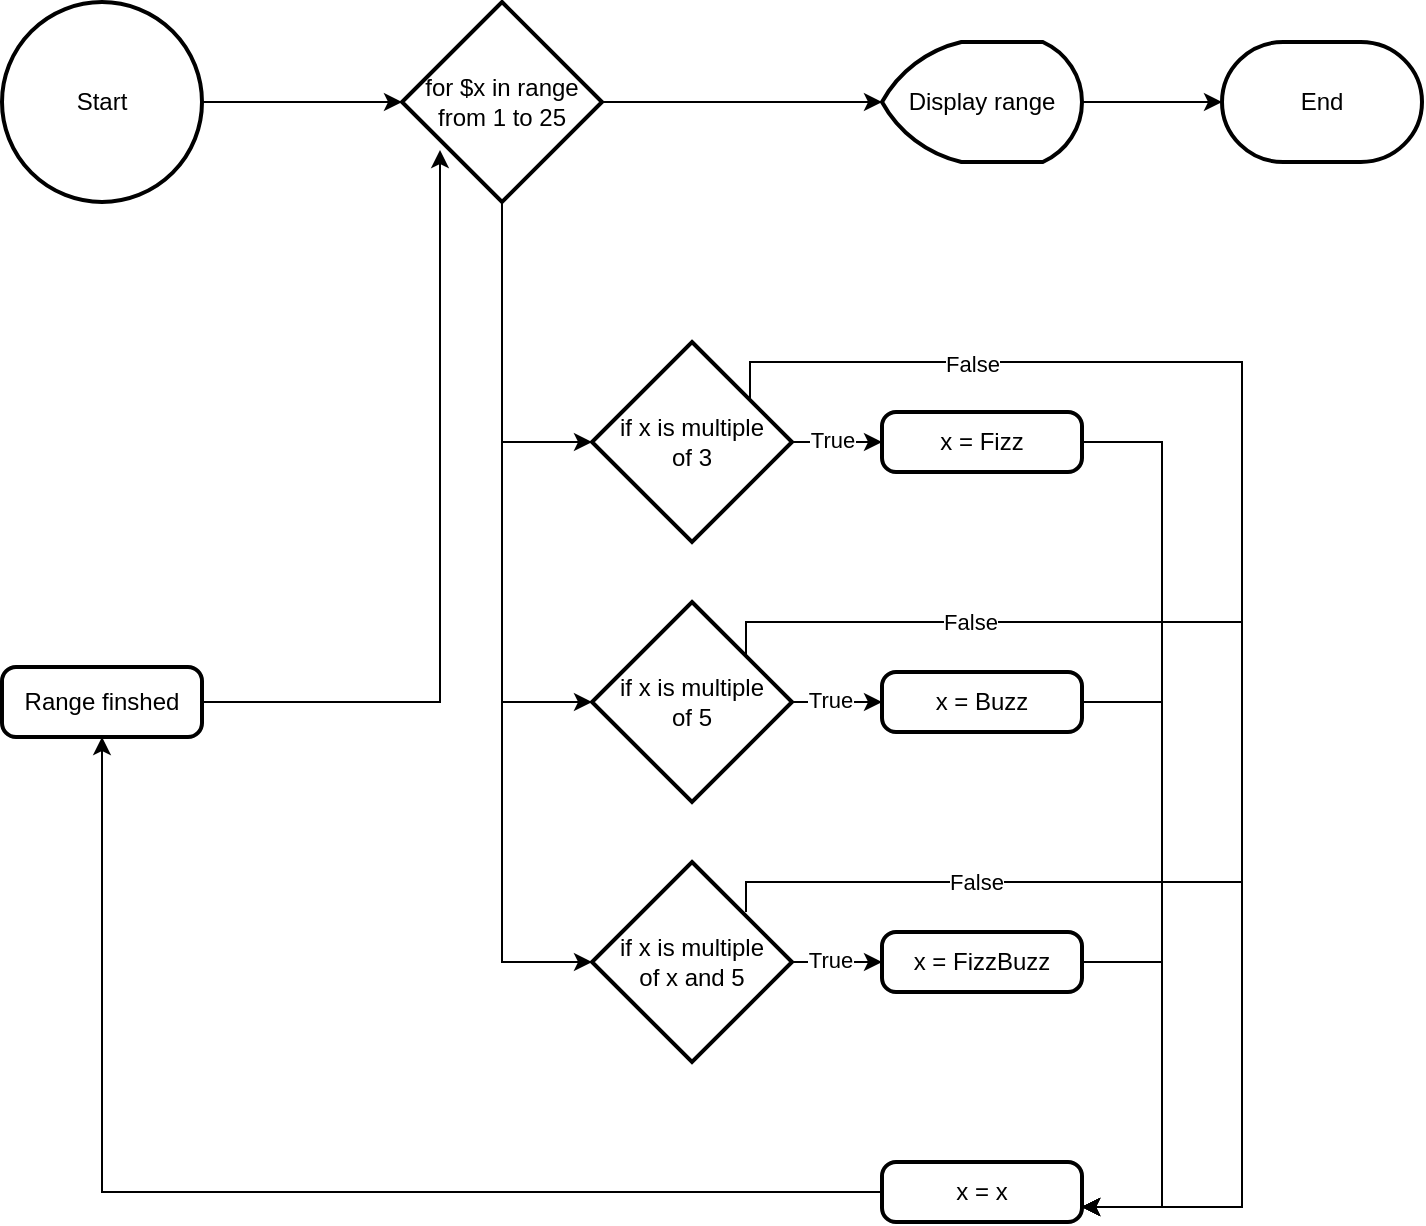 <mxfile version="27.0.2">
  <diagram name="FizzBuzz" id="mRIKIxxXb86oZaP6D3W_">
    <mxGraphModel dx="1426" dy="785" grid="1" gridSize="10" guides="1" tooltips="1" connect="1" arrows="1" fold="1" page="1" pageScale="1" pageWidth="850" pageHeight="1100" math="0" shadow="0">
      <root>
        <mxCell id="0" />
        <mxCell id="1" parent="0" />
        <mxCell id="XidhMjpW73RZRRt6eJGl-1" value="Start" style="strokeWidth=2;html=1;shape=mxgraph.flowchart.start_2;whiteSpace=wrap;" vertex="1" parent="1">
          <mxGeometry x="80" y="40" width="100" height="100" as="geometry" />
        </mxCell>
        <mxCell id="XidhMjpW73RZRRt6eJGl-2" value="for $x in range&lt;div&gt;from 1 to 25&lt;/div&gt;" style="strokeWidth=2;html=1;shape=mxgraph.flowchart.decision;whiteSpace=wrap;" vertex="1" parent="1">
          <mxGeometry x="280" y="40" width="100" height="100" as="geometry" />
        </mxCell>
        <mxCell id="XidhMjpW73RZRRt6eJGl-17" style="edgeStyle=orthogonalEdgeStyle;rounded=0;orthogonalLoop=1;jettySize=auto;html=1;" edge="1" parent="1" source="XidhMjpW73RZRRt6eJGl-3" target="XidhMjpW73RZRRt6eJGl-6">
          <mxGeometry relative="1" as="geometry" />
        </mxCell>
        <mxCell id="XidhMjpW73RZRRt6eJGl-33" value="True" style="edgeLabel;html=1;align=center;verticalAlign=middle;resizable=0;points=[];" vertex="1" connectable="0" parent="XidhMjpW73RZRRt6eJGl-17">
          <mxGeometry x="-0.111" y="1" relative="1" as="geometry">
            <mxPoint as="offset" />
          </mxGeometry>
        </mxCell>
        <mxCell id="XidhMjpW73RZRRt6eJGl-25" style="edgeStyle=orthogonalEdgeStyle;rounded=0;orthogonalLoop=1;jettySize=auto;html=1;entryX=1;entryY=0.75;entryDx=0;entryDy=0;exitX=0.79;exitY=0.31;exitDx=0;exitDy=0;exitPerimeter=0;" edge="1" parent="1" source="XidhMjpW73RZRRt6eJGl-3" target="XidhMjpW73RZRRt6eJGl-9">
          <mxGeometry relative="1" as="geometry">
            <Array as="points">
              <mxPoint x="454" y="220" />
              <mxPoint x="700" y="220" />
              <mxPoint x="700" y="643" />
            </Array>
          </mxGeometry>
        </mxCell>
        <mxCell id="XidhMjpW73RZRRt6eJGl-36" value="False" style="edgeLabel;html=1;align=center;verticalAlign=middle;resizable=0;points=[];" vertex="1" connectable="0" parent="XidhMjpW73RZRRt6eJGl-25">
          <mxGeometry x="-0.657" y="-1" relative="1" as="geometry">
            <mxPoint as="offset" />
          </mxGeometry>
        </mxCell>
        <mxCell id="XidhMjpW73RZRRt6eJGl-3" value="if x is multiple&lt;div&gt;of 3&lt;/div&gt;" style="strokeWidth=2;html=1;shape=mxgraph.flowchart.decision;whiteSpace=wrap;" vertex="1" parent="1">
          <mxGeometry x="375" y="210" width="100" height="100" as="geometry" />
        </mxCell>
        <mxCell id="XidhMjpW73RZRRt6eJGl-18" style="edgeStyle=orthogonalEdgeStyle;rounded=0;orthogonalLoop=1;jettySize=auto;html=1;entryX=0;entryY=0.5;entryDx=0;entryDy=0;" edge="1" parent="1" source="XidhMjpW73RZRRt6eJGl-4" target="XidhMjpW73RZRRt6eJGl-7">
          <mxGeometry relative="1" as="geometry" />
        </mxCell>
        <mxCell id="XidhMjpW73RZRRt6eJGl-34" value="True" style="edgeLabel;html=1;align=center;verticalAlign=middle;resizable=0;points=[];" vertex="1" connectable="0" parent="XidhMjpW73RZRRt6eJGl-18">
          <mxGeometry x="-0.156" y="1" relative="1" as="geometry">
            <mxPoint as="offset" />
          </mxGeometry>
        </mxCell>
        <mxCell id="XidhMjpW73RZRRt6eJGl-26" style="edgeStyle=orthogonalEdgeStyle;rounded=0;orthogonalLoop=1;jettySize=auto;html=1;entryX=1;entryY=0.75;entryDx=0;entryDy=0;exitX=0.77;exitY=0.31;exitDx=0;exitDy=0;exitPerimeter=0;" edge="1" parent="1" source="XidhMjpW73RZRRt6eJGl-4" target="XidhMjpW73RZRRt6eJGl-9">
          <mxGeometry relative="1" as="geometry">
            <Array as="points">
              <mxPoint x="452" y="350" />
              <mxPoint x="700" y="350" />
              <mxPoint x="700" y="643" />
            </Array>
          </mxGeometry>
        </mxCell>
        <mxCell id="XidhMjpW73RZRRt6eJGl-37" value="False" style="edgeLabel;html=1;align=center;verticalAlign=middle;resizable=0;points=[];" vertex="1" connectable="0" parent="XidhMjpW73RZRRt6eJGl-26">
          <mxGeometry x="-0.585" relative="1" as="geometry">
            <mxPoint as="offset" />
          </mxGeometry>
        </mxCell>
        <mxCell id="XidhMjpW73RZRRt6eJGl-4" value="if x is multiple&lt;div&gt;of 5&lt;/div&gt;" style="strokeWidth=2;html=1;shape=mxgraph.flowchart.decision;whiteSpace=wrap;" vertex="1" parent="1">
          <mxGeometry x="375" y="340" width="100" height="100" as="geometry" />
        </mxCell>
        <mxCell id="XidhMjpW73RZRRt6eJGl-19" style="edgeStyle=orthogonalEdgeStyle;rounded=0;orthogonalLoop=1;jettySize=auto;html=1;entryX=0;entryY=0.5;entryDx=0;entryDy=0;" edge="1" parent="1" source="XidhMjpW73RZRRt6eJGl-5" target="XidhMjpW73RZRRt6eJGl-8">
          <mxGeometry relative="1" as="geometry" />
        </mxCell>
        <mxCell id="XidhMjpW73RZRRt6eJGl-35" value="True" style="edgeLabel;html=1;align=center;verticalAlign=middle;resizable=0;points=[];" vertex="1" connectable="0" parent="XidhMjpW73RZRRt6eJGl-19">
          <mxGeometry x="-0.156" y="1" relative="1" as="geometry">
            <mxPoint as="offset" />
          </mxGeometry>
        </mxCell>
        <mxCell id="XidhMjpW73RZRRt6eJGl-28" style="edgeStyle=orthogonalEdgeStyle;rounded=0;orthogonalLoop=1;jettySize=auto;html=1;entryX=1;entryY=0.75;entryDx=0;entryDy=0;exitX=0.77;exitY=0.25;exitDx=0;exitDy=0;exitPerimeter=0;" edge="1" parent="1" source="XidhMjpW73RZRRt6eJGl-5" target="XidhMjpW73RZRRt6eJGl-9">
          <mxGeometry relative="1" as="geometry">
            <Array as="points">
              <mxPoint x="452" y="480" />
              <mxPoint x="700" y="480" />
              <mxPoint x="700" y="643" />
            </Array>
          </mxGeometry>
        </mxCell>
        <mxCell id="XidhMjpW73RZRRt6eJGl-38" value="False" style="edgeLabel;html=1;align=center;verticalAlign=middle;resizable=0;points=[];" vertex="1" connectable="0" parent="XidhMjpW73RZRRt6eJGl-28">
          <mxGeometry x="-0.486" relative="1" as="geometry">
            <mxPoint as="offset" />
          </mxGeometry>
        </mxCell>
        <mxCell id="XidhMjpW73RZRRt6eJGl-5" value="if x is multiple&lt;div&gt;of x and 5&lt;/div&gt;" style="strokeWidth=2;html=1;shape=mxgraph.flowchart.decision;whiteSpace=wrap;" vertex="1" parent="1">
          <mxGeometry x="375" y="470" width="100" height="100" as="geometry" />
        </mxCell>
        <mxCell id="XidhMjpW73RZRRt6eJGl-24" style="edgeStyle=orthogonalEdgeStyle;rounded=0;orthogonalLoop=1;jettySize=auto;html=1;entryX=1;entryY=0.75;entryDx=0;entryDy=0;" edge="1" parent="1" source="XidhMjpW73RZRRt6eJGl-6" target="XidhMjpW73RZRRt6eJGl-9">
          <mxGeometry relative="1" as="geometry">
            <Array as="points">
              <mxPoint x="660" y="260" />
              <mxPoint x="660" y="643" />
            </Array>
          </mxGeometry>
        </mxCell>
        <mxCell id="XidhMjpW73RZRRt6eJGl-6" value="x = Fizz" style="rounded=1;whiteSpace=wrap;html=1;absoluteArcSize=1;arcSize=14;strokeWidth=2;" vertex="1" parent="1">
          <mxGeometry x="520" y="245" width="100" height="30" as="geometry" />
        </mxCell>
        <mxCell id="XidhMjpW73RZRRt6eJGl-23" style="edgeStyle=orthogonalEdgeStyle;rounded=0;orthogonalLoop=1;jettySize=auto;html=1;entryX=1;entryY=0.75;entryDx=0;entryDy=0;" edge="1" parent="1" source="XidhMjpW73RZRRt6eJGl-7" target="XidhMjpW73RZRRt6eJGl-9">
          <mxGeometry relative="1" as="geometry">
            <Array as="points">
              <mxPoint x="660" y="390" />
              <mxPoint x="660" y="643" />
            </Array>
          </mxGeometry>
        </mxCell>
        <mxCell id="XidhMjpW73RZRRt6eJGl-7" value="x = Buzz" style="rounded=1;whiteSpace=wrap;html=1;absoluteArcSize=1;arcSize=14;strokeWidth=2;" vertex="1" parent="1">
          <mxGeometry x="520" y="375" width="100" height="30" as="geometry" />
        </mxCell>
        <mxCell id="XidhMjpW73RZRRt6eJGl-20" style="edgeStyle=orthogonalEdgeStyle;rounded=0;orthogonalLoop=1;jettySize=auto;html=1;entryX=1;entryY=0.75;entryDx=0;entryDy=0;" edge="1" parent="1" source="XidhMjpW73RZRRt6eJGl-8" target="XidhMjpW73RZRRt6eJGl-9">
          <mxGeometry relative="1" as="geometry">
            <Array as="points">
              <mxPoint x="660" y="520" />
              <mxPoint x="660" y="643" />
            </Array>
          </mxGeometry>
        </mxCell>
        <mxCell id="XidhMjpW73RZRRt6eJGl-8" value="x = FizzBuzz" style="rounded=1;whiteSpace=wrap;html=1;absoluteArcSize=1;arcSize=14;strokeWidth=2;" vertex="1" parent="1">
          <mxGeometry x="520" y="505" width="100" height="30" as="geometry" />
        </mxCell>
        <mxCell id="XidhMjpW73RZRRt6eJGl-29" style="edgeStyle=orthogonalEdgeStyle;rounded=0;orthogonalLoop=1;jettySize=auto;html=1;entryX=0.5;entryY=1;entryDx=0;entryDy=0;" edge="1" parent="1" source="XidhMjpW73RZRRt6eJGl-9" target="XidhMjpW73RZRRt6eJGl-10">
          <mxGeometry relative="1" as="geometry" />
        </mxCell>
        <mxCell id="XidhMjpW73RZRRt6eJGl-9" value="x = x" style="rounded=1;whiteSpace=wrap;html=1;absoluteArcSize=1;arcSize=14;strokeWidth=2;" vertex="1" parent="1">
          <mxGeometry x="520" y="620" width="100" height="30" as="geometry" />
        </mxCell>
        <mxCell id="XidhMjpW73RZRRt6eJGl-10" value="Range finshed" style="rounded=1;whiteSpace=wrap;html=1;absoluteArcSize=1;arcSize=14;strokeWidth=2;" vertex="1" parent="1">
          <mxGeometry x="80" y="372.5" width="100" height="35" as="geometry" />
        </mxCell>
        <mxCell id="XidhMjpW73RZRRt6eJGl-11" value="Display range" style="strokeWidth=2;html=1;shape=mxgraph.flowchart.display;whiteSpace=wrap;" vertex="1" parent="1">
          <mxGeometry x="520" y="60" width="100" height="60" as="geometry" />
        </mxCell>
        <mxCell id="XidhMjpW73RZRRt6eJGl-12" value="End" style="strokeWidth=2;html=1;shape=mxgraph.flowchart.terminator;whiteSpace=wrap;" vertex="1" parent="1">
          <mxGeometry x="690" y="60" width="100" height="60" as="geometry" />
        </mxCell>
        <mxCell id="XidhMjpW73RZRRt6eJGl-13" style="edgeStyle=orthogonalEdgeStyle;rounded=0;orthogonalLoop=1;jettySize=auto;html=1;entryX=0;entryY=0.5;entryDx=0;entryDy=0;entryPerimeter=0;" edge="1" parent="1" source="XidhMjpW73RZRRt6eJGl-1" target="XidhMjpW73RZRRt6eJGl-2">
          <mxGeometry relative="1" as="geometry" />
        </mxCell>
        <mxCell id="XidhMjpW73RZRRt6eJGl-14" style="edgeStyle=orthogonalEdgeStyle;rounded=0;orthogonalLoop=1;jettySize=auto;html=1;entryX=0;entryY=0.5;entryDx=0;entryDy=0;entryPerimeter=0;" edge="1" parent="1" source="XidhMjpW73RZRRt6eJGl-2" target="XidhMjpW73RZRRt6eJGl-5">
          <mxGeometry relative="1" as="geometry" />
        </mxCell>
        <mxCell id="XidhMjpW73RZRRt6eJGl-15" style="edgeStyle=orthogonalEdgeStyle;rounded=0;orthogonalLoop=1;jettySize=auto;html=1;entryX=0;entryY=0.5;entryDx=0;entryDy=0;entryPerimeter=0;" edge="1" parent="1" source="XidhMjpW73RZRRt6eJGl-2" target="XidhMjpW73RZRRt6eJGl-4">
          <mxGeometry relative="1" as="geometry" />
        </mxCell>
        <mxCell id="XidhMjpW73RZRRt6eJGl-16" style="edgeStyle=orthogonalEdgeStyle;rounded=0;orthogonalLoop=1;jettySize=auto;html=1;entryX=0;entryY=0.5;entryDx=0;entryDy=0;entryPerimeter=0;" edge="1" parent="1" source="XidhMjpW73RZRRt6eJGl-2" target="XidhMjpW73RZRRt6eJGl-3">
          <mxGeometry relative="1" as="geometry" />
        </mxCell>
        <mxCell id="XidhMjpW73RZRRt6eJGl-30" style="edgeStyle=orthogonalEdgeStyle;rounded=0;orthogonalLoop=1;jettySize=auto;html=1;entryX=0.19;entryY=0.74;entryDx=0;entryDy=0;entryPerimeter=0;" edge="1" parent="1" source="XidhMjpW73RZRRt6eJGl-10" target="XidhMjpW73RZRRt6eJGl-2">
          <mxGeometry relative="1" as="geometry" />
        </mxCell>
        <mxCell id="XidhMjpW73RZRRt6eJGl-31" style="edgeStyle=orthogonalEdgeStyle;rounded=0;orthogonalLoop=1;jettySize=auto;html=1;entryX=0;entryY=0.5;entryDx=0;entryDy=0;entryPerimeter=0;" edge="1" parent="1" source="XidhMjpW73RZRRt6eJGl-2" target="XidhMjpW73RZRRt6eJGl-11">
          <mxGeometry relative="1" as="geometry" />
        </mxCell>
        <mxCell id="XidhMjpW73RZRRt6eJGl-32" style="edgeStyle=orthogonalEdgeStyle;rounded=0;orthogonalLoop=1;jettySize=auto;html=1;entryX=0;entryY=0.5;entryDx=0;entryDy=0;entryPerimeter=0;" edge="1" parent="1" source="XidhMjpW73RZRRt6eJGl-11" target="XidhMjpW73RZRRt6eJGl-12">
          <mxGeometry relative="1" as="geometry" />
        </mxCell>
      </root>
    </mxGraphModel>
  </diagram>
</mxfile>
